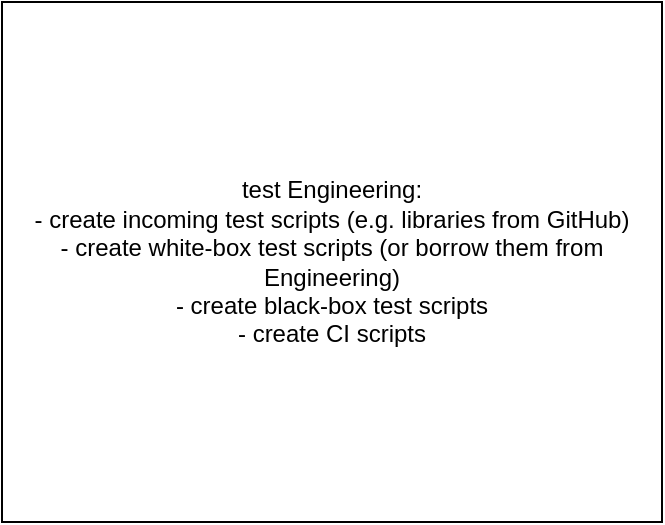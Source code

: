 <mxfile version="12.4.2" type="device" pages="1"><diagram id="dV392g__OKVpRSGnvg8m" name="Page-1"><mxGraphModel dx="786" dy="580" grid="1" gridSize="10" guides="1" tooltips="1" connect="1" arrows="1" fold="1" page="1" pageScale="1" pageWidth="1100" pageHeight="850" math="0" shadow="0"><root><mxCell id="0"/><mxCell id="1" parent="0"/><mxCell id="tO_E2jEG796Cyq8cvGXW-1" value="test Engineering:&lt;br&gt;- create incoming test scripts (e.g. libraries from GitHub)&lt;br&gt;- create white-box test scripts (or borrow them from Engineering)&lt;br&gt;- create black-box test scripts&lt;br&gt;- create CI scripts" style="rounded=0;whiteSpace=wrap;html=1;" parent="1" vertex="1"><mxGeometry x="120" y="40" width="330" height="260" as="geometry"/></mxCell></root></mxGraphModel></diagram></mxfile>